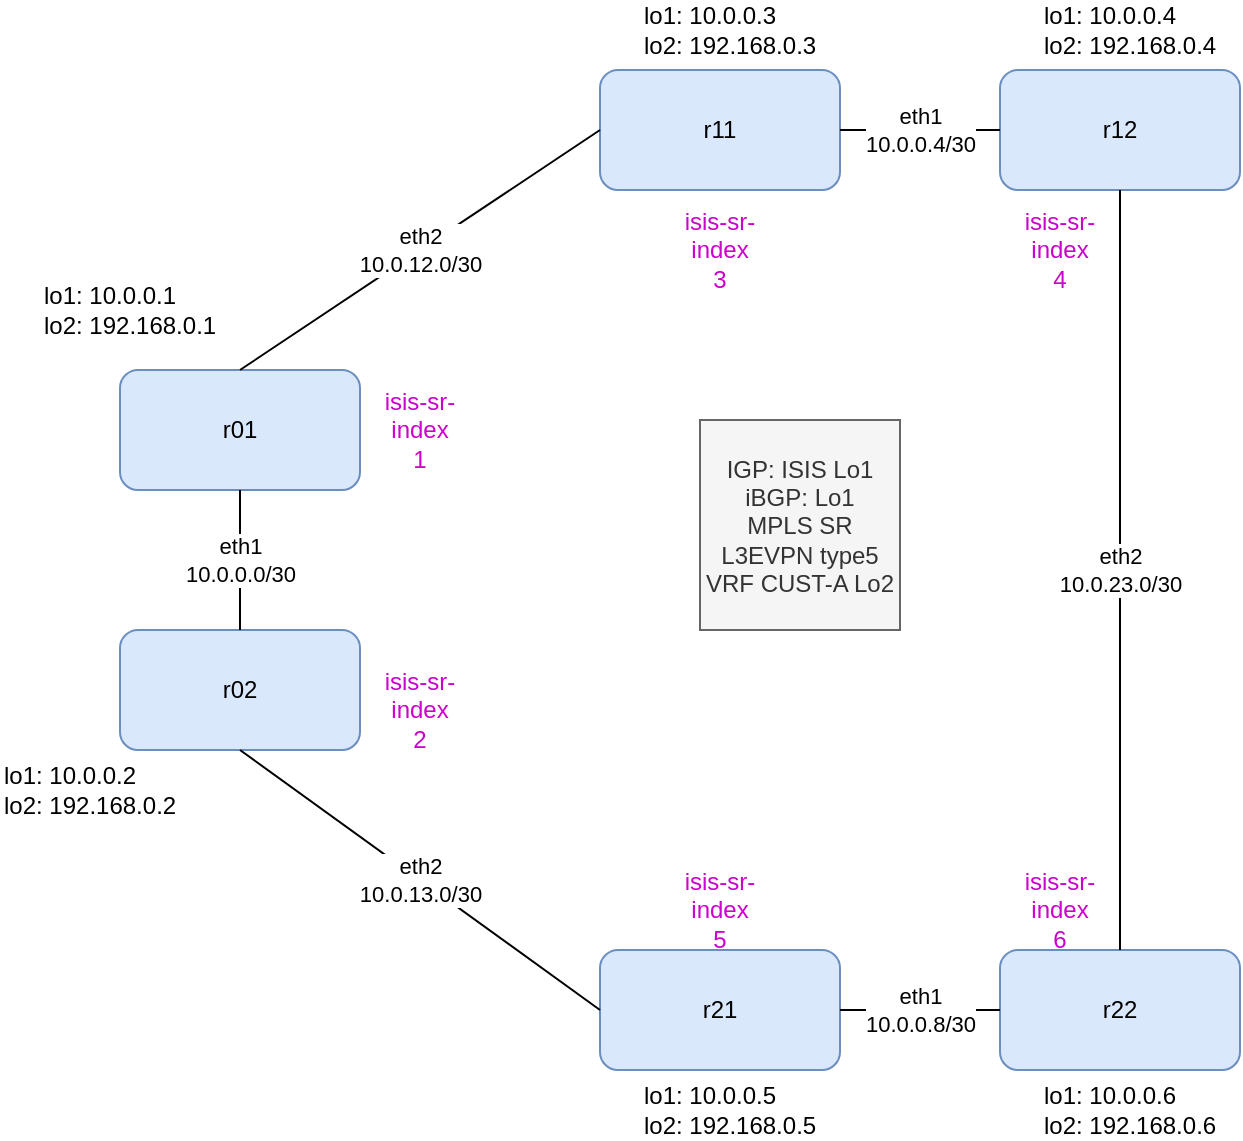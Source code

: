 <mxfile version="13.1.3" type="device"><diagram id="N1NaEoDT0iW7sGfMpd53" name="Page-1"><mxGraphModel dx="1396" dy="825" grid="1" gridSize="10" guides="1" tooltips="1" connect="1" arrows="1" fold="1" page="1" pageScale="1" pageWidth="827" pageHeight="1169" math="0" shadow="0"><root><mxCell id="0"/><mxCell id="1" parent="0"/><mxCell id="XtmijL3rcw4uaa1yykFE-1" value="r01" style="rounded=1;whiteSpace=wrap;html=1;fillColor=#dae8fc;strokeColor=#6c8ebf;" vertex="1" parent="1"><mxGeometry x="80" y="230" width="120" height="60" as="geometry"/></mxCell><mxCell id="XtmijL3rcw4uaa1yykFE-2" value="r02" style="rounded=1;whiteSpace=wrap;html=1;fillColor=#dae8fc;strokeColor=#6c8ebf;" vertex="1" parent="1"><mxGeometry x="80" y="360" width="120" height="60" as="geometry"/></mxCell><mxCell id="XtmijL3rcw4uaa1yykFE-3" value="r11" style="rounded=1;whiteSpace=wrap;html=1;fillColor=#dae8fc;strokeColor=#6c8ebf;" vertex="1" parent="1"><mxGeometry x="320" y="80" width="120" height="60" as="geometry"/></mxCell><mxCell id="XtmijL3rcw4uaa1yykFE-4" value="r12" style="rounded=1;whiteSpace=wrap;html=1;fillColor=#dae8fc;strokeColor=#6c8ebf;" vertex="1" parent="1"><mxGeometry x="520" y="80" width="120" height="60" as="geometry"/></mxCell><mxCell id="XtmijL3rcw4uaa1yykFE-5" value="r21" style="rounded=1;whiteSpace=wrap;html=1;fillColor=#dae8fc;strokeColor=#6c8ebf;" vertex="1" parent="1"><mxGeometry x="320" y="520" width="120" height="60" as="geometry"/></mxCell><mxCell id="XtmijL3rcw4uaa1yykFE-6" value="r22" style="rounded=1;whiteSpace=wrap;html=1;fillColor=#dae8fc;strokeColor=#6c8ebf;" vertex="1" parent="1"><mxGeometry x="520" y="520" width="120" height="60" as="geometry"/></mxCell><mxCell id="XtmijL3rcw4uaa1yykFE-7" value="eth1&lt;br&gt;10.0.0.0/30" style="endArrow=none;html=1;entryX=0.5;entryY=1;entryDx=0;entryDy=0;" edge="1" parent="1" source="XtmijL3rcw4uaa1yykFE-2" target="XtmijL3rcw4uaa1yykFE-1"><mxGeometry width="50" height="50" relative="1" as="geometry"><mxPoint x="80" y="560" as="sourcePoint"/><mxPoint x="130" y="510" as="targetPoint"/></mxGeometry></mxCell><mxCell id="XtmijL3rcw4uaa1yykFE-8" value="eth1&lt;br&gt;10.0.0.4/30" style="endArrow=none;html=1;entryX=0;entryY=0.5;entryDx=0;entryDy=0;exitX=1;exitY=0.5;exitDx=0;exitDy=0;" edge="1" parent="1" source="XtmijL3rcw4uaa1yykFE-3" target="XtmijL3rcw4uaa1yykFE-4"><mxGeometry width="50" height="50" relative="1" as="geometry"><mxPoint x="360" y="310" as="sourcePoint"/><mxPoint x="410" y="260" as="targetPoint"/></mxGeometry></mxCell><mxCell id="XtmijL3rcw4uaa1yykFE-9" value="eth1&lt;br&gt;10.0.0.8/30" style="endArrow=none;html=1;exitX=1;exitY=0.5;exitDx=0;exitDy=0;entryX=0;entryY=0.5;entryDx=0;entryDy=0;" edge="1" parent="1" source="XtmijL3rcw4uaa1yykFE-5" target="XtmijL3rcw4uaa1yykFE-6"><mxGeometry width="50" height="50" relative="1" as="geometry"><mxPoint x="530" y="470" as="sourcePoint"/><mxPoint x="580" y="420" as="targetPoint"/></mxGeometry></mxCell><mxCell id="XtmijL3rcw4uaa1yykFE-10" value="eth2&lt;br&gt;10.0.12.0/30" style="endArrow=none;html=1;entryX=0;entryY=0.5;entryDx=0;entryDy=0;exitX=0.5;exitY=0;exitDx=0;exitDy=0;" edge="1" parent="1" source="XtmijL3rcw4uaa1yykFE-1" target="XtmijL3rcw4uaa1yykFE-3"><mxGeometry width="50" height="50" relative="1" as="geometry"><mxPoint x="230" y="330" as="sourcePoint"/><mxPoint x="280" y="280" as="targetPoint"/></mxGeometry></mxCell><mxCell id="XtmijL3rcw4uaa1yykFE-11" value="eth2&lt;br&gt;10.0.13.0/30" style="endArrow=none;html=1;entryX=0;entryY=0.5;entryDx=0;entryDy=0;exitX=0.5;exitY=1;exitDx=0;exitDy=0;" edge="1" parent="1" source="XtmijL3rcw4uaa1yykFE-2" target="XtmijL3rcw4uaa1yykFE-5"><mxGeometry width="50" height="50" relative="1" as="geometry"><mxPoint x="140" y="590" as="sourcePoint"/><mxPoint x="190" y="540" as="targetPoint"/></mxGeometry></mxCell><mxCell id="XtmijL3rcw4uaa1yykFE-12" value="eth2&lt;br&gt;10.0.23.0/30" style="endArrow=none;html=1;entryX=0.5;entryY=1;entryDx=0;entryDy=0;" edge="1" parent="1" source="XtmijL3rcw4uaa1yykFE-6" target="XtmijL3rcw4uaa1yykFE-4"><mxGeometry width="50" height="50" relative="1" as="geometry"><mxPoint x="390" y="460" as="sourcePoint"/><mxPoint x="440" y="410" as="targetPoint"/></mxGeometry></mxCell><mxCell id="XtmijL3rcw4uaa1yykFE-14" value="IGP: ISIS Lo1&lt;br&gt;iBGP: Lo1&lt;br&gt;MPLS SR&lt;br&gt;L3EVPN type5&lt;br&gt;VRF CUST-A Lo2" style="text;html=1;strokeColor=#666666;fillColor=#f5f5f5;align=center;verticalAlign=middle;whiteSpace=wrap;rounded=0;fontColor=#333333;" vertex="1" parent="1"><mxGeometry x="370" y="255" width="100" height="105" as="geometry"/></mxCell><mxCell id="XtmijL3rcw4uaa1yykFE-15" value="&lt;font color=&quot;#cc00cc&quot;&gt;isis-sr-index&lt;br&gt;1&lt;/font&gt;&lt;br&gt;" style="text;html=1;strokeColor=none;fillColor=none;align=center;verticalAlign=middle;whiteSpace=wrap;rounded=0;" vertex="1" parent="1"><mxGeometry x="210" y="250" width="40" height="20" as="geometry"/></mxCell><mxCell id="XtmijL3rcw4uaa1yykFE-16" value="&lt;font color=&quot;#cc00cc&quot;&gt;isis-sr-index&lt;br&gt;2&lt;/font&gt;" style="text;html=1;strokeColor=none;fillColor=none;align=center;verticalAlign=middle;whiteSpace=wrap;rounded=0;" vertex="1" parent="1"><mxGeometry x="210" y="390" width="40" height="20" as="geometry"/></mxCell><mxCell id="XtmijL3rcw4uaa1yykFE-17" value="&lt;font color=&quot;#cc00cc&quot;&gt;isis-sr-index&lt;br&gt;3&lt;/font&gt;" style="text;html=1;strokeColor=none;fillColor=none;align=center;verticalAlign=middle;whiteSpace=wrap;rounded=0;" vertex="1" parent="1"><mxGeometry x="360" y="160" width="40" height="20" as="geometry"/></mxCell><mxCell id="XtmijL3rcw4uaa1yykFE-18" value="&lt;font color=&quot;#cc00cc&quot;&gt;isis-sr-index&lt;br&gt;4&lt;/font&gt;" style="text;html=1;strokeColor=none;fillColor=none;align=center;verticalAlign=middle;whiteSpace=wrap;rounded=0;" vertex="1" parent="1"><mxGeometry x="530" y="160" width="40" height="20" as="geometry"/></mxCell><mxCell id="XtmijL3rcw4uaa1yykFE-19" value="&lt;font color=&quot;#cc00cc&quot;&gt;isis-sr-index&lt;br&gt;5&lt;/font&gt;" style="text;html=1;strokeColor=none;fillColor=none;align=center;verticalAlign=middle;whiteSpace=wrap;rounded=0;" vertex="1" parent="1"><mxGeometry x="360" y="490" width="40" height="20" as="geometry"/></mxCell><mxCell id="XtmijL3rcw4uaa1yykFE-20" value="&lt;font color=&quot;#cc00cc&quot;&gt;isis-sr-index&lt;br&gt;6&lt;/font&gt;" style="text;html=1;strokeColor=none;fillColor=none;align=center;verticalAlign=middle;whiteSpace=wrap;rounded=0;" vertex="1" parent="1"><mxGeometry x="530" y="490" width="40" height="20" as="geometry"/></mxCell><mxCell id="XtmijL3rcw4uaa1yykFE-22" value="lo1: 10.0.0.1&lt;br&gt;lo2: 192.168.0.1" style="text;html=1;strokeColor=none;fillColor=none;align=left;verticalAlign=middle;whiteSpace=wrap;rounded=0;" vertex="1" parent="1"><mxGeometry x="40" y="190" width="90" height="20" as="geometry"/></mxCell><mxCell id="XtmijL3rcw4uaa1yykFE-23" value="lo1: 10.0.0.2&lt;br&gt;lo2: 192.168.0.2" style="text;html=1;strokeColor=none;fillColor=none;align=left;verticalAlign=middle;whiteSpace=wrap;rounded=0;" vertex="1" parent="1"><mxGeometry x="20" y="430" width="90" height="20" as="geometry"/></mxCell><mxCell id="XtmijL3rcw4uaa1yykFE-24" value="lo1: 10.0.0.6&lt;br&gt;lo2: 192.168.0.6" style="text;html=1;strokeColor=none;fillColor=none;align=left;verticalAlign=middle;whiteSpace=wrap;rounded=0;" vertex="1" parent="1"><mxGeometry x="540" y="590" width="90" height="20" as="geometry"/></mxCell><mxCell id="XtmijL3rcw4uaa1yykFE-25" value="lo1: 10.0.0.5&lt;br&gt;lo2: 192.168.0.5" style="text;html=1;strokeColor=none;fillColor=none;align=left;verticalAlign=middle;whiteSpace=wrap;rounded=0;" vertex="1" parent="1"><mxGeometry x="340" y="590" width="90" height="20" as="geometry"/></mxCell><mxCell id="XtmijL3rcw4uaa1yykFE-26" value="lo1: 10.0.0.3&lt;br&gt;lo2: 192.168.0.3" style="text;html=1;strokeColor=none;fillColor=none;align=left;verticalAlign=middle;whiteSpace=wrap;rounded=0;" vertex="1" parent="1"><mxGeometry x="340" y="50" width="90" height="20" as="geometry"/></mxCell><mxCell id="XtmijL3rcw4uaa1yykFE-27" value="lo1: 10.0.0.4&lt;br&gt;lo2: 192.168.0.4" style="text;html=1;strokeColor=none;fillColor=none;align=left;verticalAlign=middle;whiteSpace=wrap;rounded=0;" vertex="1" parent="1"><mxGeometry x="540" y="50" width="90" height="20" as="geometry"/></mxCell></root></mxGraphModel></diagram></mxfile>